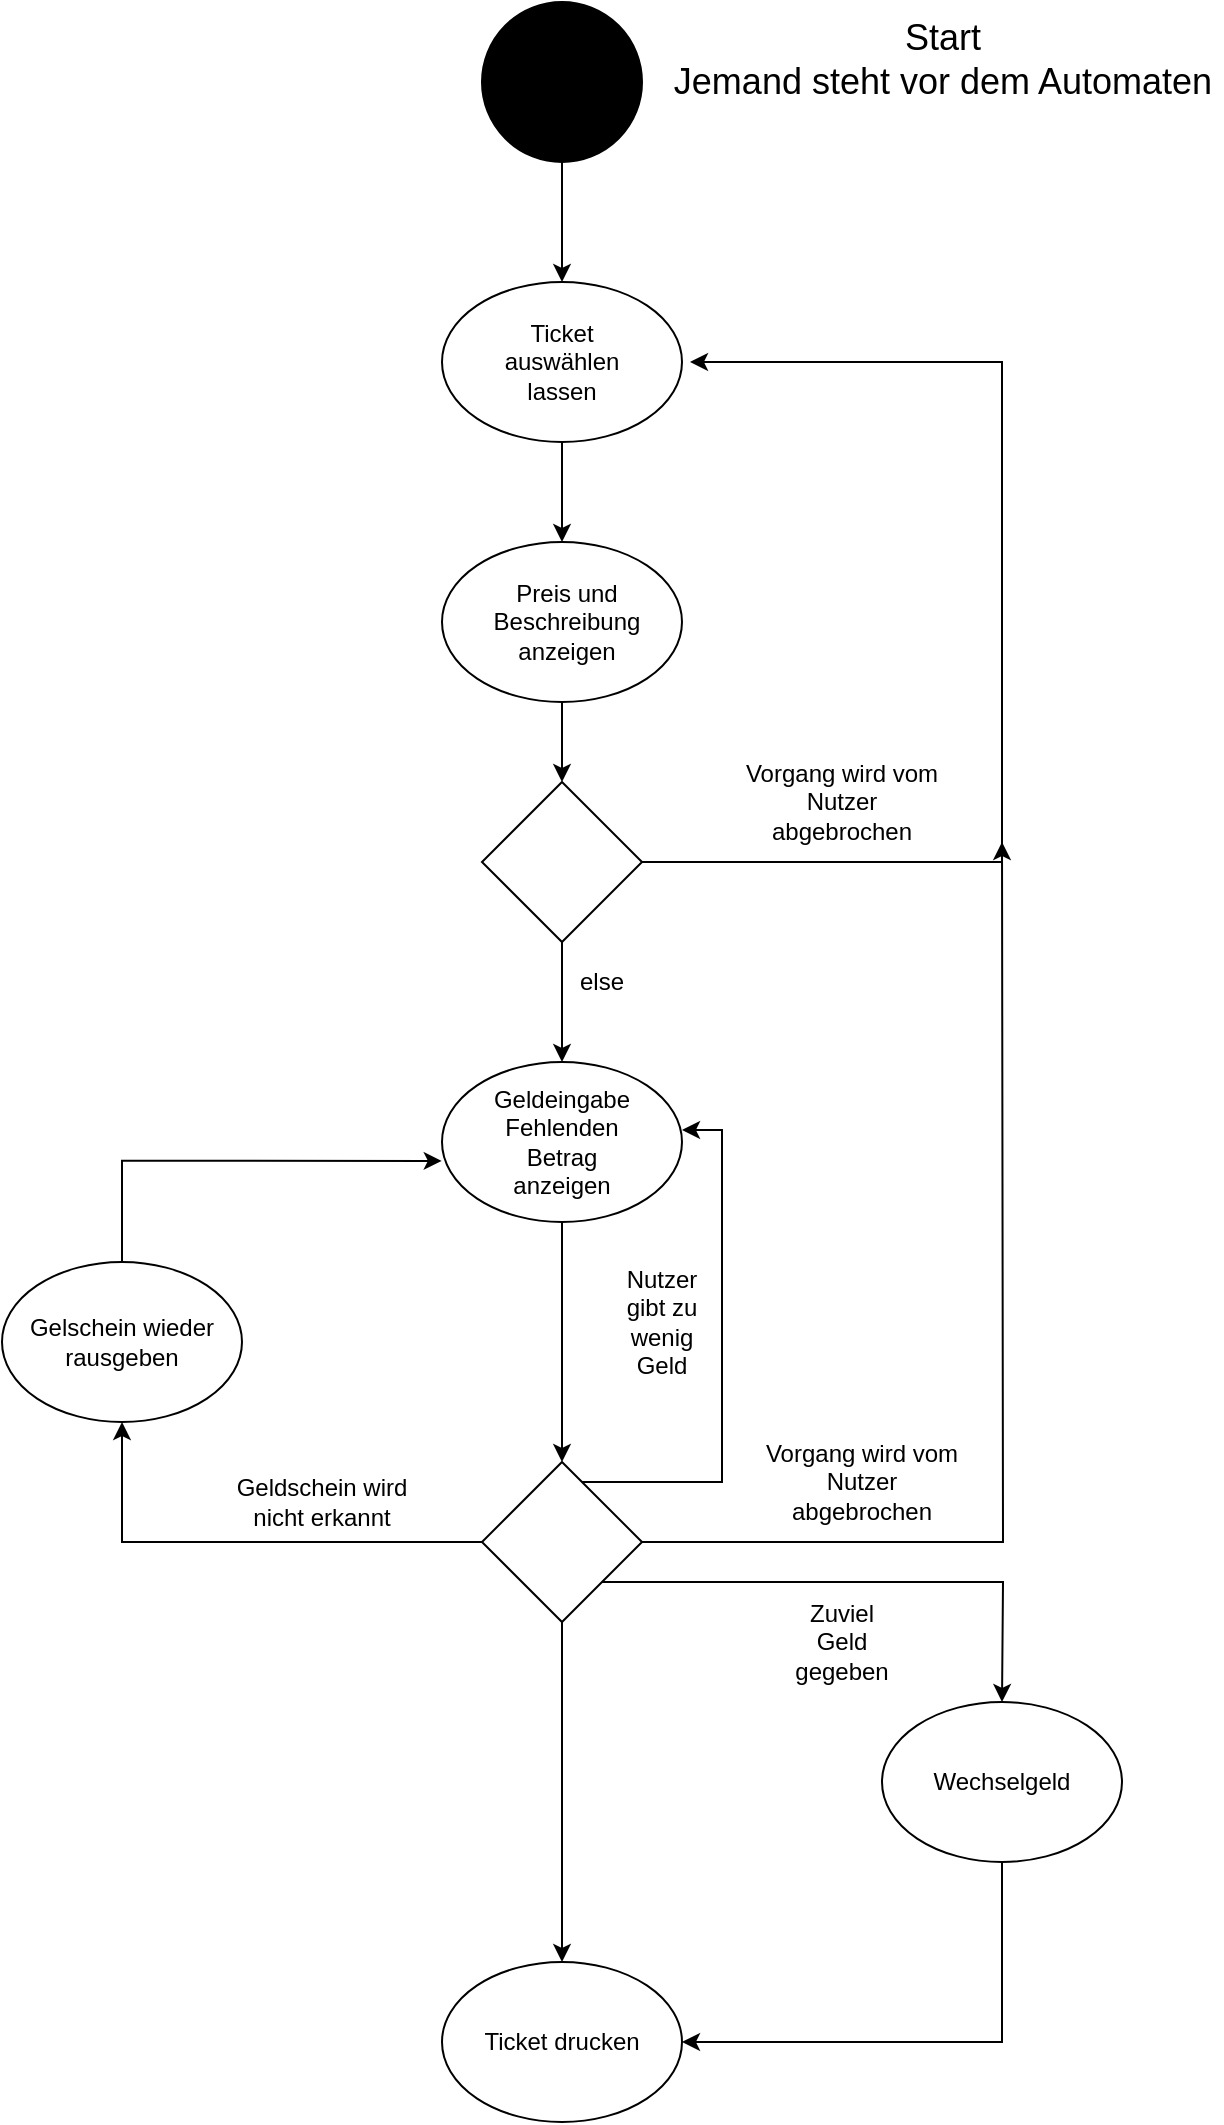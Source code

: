 <mxfile version="14.6.5" type="github">
  <diagram id="C5RBs43oDa-KdzZeNtuy" name="Page-1">
    <mxGraphModel dx="2942" dy="1154" grid="1" gridSize="10" guides="1" tooltips="1" connect="1" arrows="1" fold="1" page="1" pageScale="1" pageWidth="827" pageHeight="1169" math="0" shadow="0">
      <root>
        <mxCell id="WIyWlLk6GJQsqaUBKTNV-0" />
        <mxCell id="WIyWlLk6GJQsqaUBKTNV-1" parent="WIyWlLk6GJQsqaUBKTNV-0" />
        <mxCell id="b1F3duguqw-7LeExhQqV-6" style="edgeStyle=orthogonalEdgeStyle;rounded=0;orthogonalLoop=1;jettySize=auto;html=1;exitX=0.5;exitY=1;exitDx=0;exitDy=0;" parent="WIyWlLk6GJQsqaUBKTNV-1" source="b1F3duguqw-7LeExhQqV-0" edge="1">
          <mxGeometry relative="1" as="geometry">
            <mxPoint x="330" y="150" as="targetPoint" />
          </mxGeometry>
        </mxCell>
        <mxCell id="b1F3duguqw-7LeExhQqV-0" value="" style="ellipse;whiteSpace=wrap;html=1;aspect=fixed;fillColor=#000000;" parent="WIyWlLk6GJQsqaUBKTNV-1" vertex="1">
          <mxGeometry x="290" y="10" width="80" height="80" as="geometry" />
        </mxCell>
        <mxCell id="b1F3duguqw-7LeExhQqV-1" value="&lt;font style=&quot;font-size: 18px&quot;&gt;Start&lt;br&gt;Jemand steht vor dem Automaten&lt;br&gt;&lt;br&gt;&lt;/font&gt;" style="text;html=1;resizable=0;autosize=1;align=center;verticalAlign=middle;points=[];fillColor=none;strokeColor=none;rounded=0;" parent="WIyWlLk6GJQsqaUBKTNV-1" vertex="1">
          <mxGeometry x="380" y="25" width="280" height="50" as="geometry" />
        </mxCell>
        <mxCell id="b1F3duguqw-7LeExhQqV-11" style="edgeStyle=orthogonalEdgeStyle;rounded=0;orthogonalLoop=1;jettySize=auto;html=1;exitX=0.5;exitY=1;exitDx=0;exitDy=0;entryX=0.5;entryY=0;entryDx=0;entryDy=0;" parent="WIyWlLk6GJQsqaUBKTNV-1" source="b1F3duguqw-7LeExhQqV-7" target="b1F3duguqw-7LeExhQqV-10" edge="1">
          <mxGeometry relative="1" as="geometry" />
        </mxCell>
        <mxCell id="b1F3duguqw-7LeExhQqV-7" value="" style="ellipse;whiteSpace=wrap;html=1;fillColor=#FFFFFF;" parent="WIyWlLk6GJQsqaUBKTNV-1" vertex="1">
          <mxGeometry x="270" y="150" width="120" height="80" as="geometry" />
        </mxCell>
        <mxCell id="b1F3duguqw-7LeExhQqV-8" value="Ticket auswählen lassen" style="text;html=1;strokeColor=none;fillColor=none;align=center;verticalAlign=middle;whiteSpace=wrap;rounded=0;" parent="WIyWlLk6GJQsqaUBKTNV-1" vertex="1">
          <mxGeometry x="285" y="180" width="90" height="20" as="geometry" />
        </mxCell>
        <mxCell id="b1F3duguqw-7LeExhQqV-14" style="edgeStyle=orthogonalEdgeStyle;rounded=0;orthogonalLoop=1;jettySize=auto;html=1;exitX=0.5;exitY=1;exitDx=0;exitDy=0;entryX=0.5;entryY=0;entryDx=0;entryDy=0;" parent="WIyWlLk6GJQsqaUBKTNV-1" source="b1F3duguqw-7LeExhQqV-10" target="b1F3duguqw-7LeExhQqV-13" edge="1">
          <mxGeometry relative="1" as="geometry" />
        </mxCell>
        <mxCell id="b1F3duguqw-7LeExhQqV-10" value="" style="ellipse;whiteSpace=wrap;html=1;fillColor=#FFFFFF;" parent="WIyWlLk6GJQsqaUBKTNV-1" vertex="1">
          <mxGeometry x="270" y="280" width="120" height="80" as="geometry" />
        </mxCell>
        <mxCell id="b1F3duguqw-7LeExhQqV-12" value="Preis und Beschreibung anzeigen" style="text;html=1;strokeColor=none;fillColor=none;align=center;verticalAlign=middle;whiteSpace=wrap;rounded=0;" parent="WIyWlLk6GJQsqaUBKTNV-1" vertex="1">
          <mxGeometry x="290" y="310" width="85" height="20" as="geometry" />
        </mxCell>
        <mxCell id="b1F3duguqw-7LeExhQqV-16" style="edgeStyle=orthogonalEdgeStyle;rounded=0;orthogonalLoop=1;jettySize=auto;html=1;exitX=1;exitY=0.5;exitDx=0;exitDy=0;" parent="WIyWlLk6GJQsqaUBKTNV-1" source="b1F3duguqw-7LeExhQqV-13" edge="1">
          <mxGeometry relative="1" as="geometry">
            <mxPoint x="394" y="190" as="targetPoint" />
            <Array as="points">
              <mxPoint x="550" y="440" />
              <mxPoint x="550" y="190" />
              <mxPoint x="394" y="190" />
            </Array>
          </mxGeometry>
        </mxCell>
        <mxCell id="b1F3duguqw-7LeExhQqV-20" style="edgeStyle=orthogonalEdgeStyle;rounded=0;orthogonalLoop=1;jettySize=auto;html=1;exitX=0.5;exitY=1;exitDx=0;exitDy=0;entryX=0.5;entryY=0;entryDx=0;entryDy=0;" parent="WIyWlLk6GJQsqaUBKTNV-1" source="b1F3duguqw-7LeExhQqV-13" target="b1F3duguqw-7LeExhQqV-18" edge="1">
          <mxGeometry relative="1" as="geometry" />
        </mxCell>
        <mxCell id="b1F3duguqw-7LeExhQqV-13" value="" style="rhombus;whiteSpace=wrap;html=1;fillColor=#FFFFFF;" parent="WIyWlLk6GJQsqaUBKTNV-1" vertex="1">
          <mxGeometry x="290" y="400" width="80" height="80" as="geometry" />
        </mxCell>
        <mxCell id="b1F3duguqw-7LeExhQqV-17" value="Vorgang wird vom Nutzer abgebrochen" style="text;html=1;strokeColor=none;fillColor=none;align=center;verticalAlign=middle;whiteSpace=wrap;rounded=0;" parent="WIyWlLk6GJQsqaUBKTNV-1" vertex="1">
          <mxGeometry x="420" y="400" width="100" height="20" as="geometry" />
        </mxCell>
        <mxCell id="b1F3duguqw-7LeExhQqV-22" style="edgeStyle=orthogonalEdgeStyle;rounded=0;orthogonalLoop=1;jettySize=auto;html=1;exitX=0.5;exitY=1;exitDx=0;exitDy=0;entryX=0.5;entryY=0;entryDx=0;entryDy=0;" parent="WIyWlLk6GJQsqaUBKTNV-1" source="b1F3duguqw-7LeExhQqV-18" target="b1F3duguqw-7LeExhQqV-21" edge="1">
          <mxGeometry relative="1" as="geometry" />
        </mxCell>
        <mxCell id="b1F3duguqw-7LeExhQqV-18" value="" style="ellipse;whiteSpace=wrap;html=1;fillColor=#FFFFFF;" parent="WIyWlLk6GJQsqaUBKTNV-1" vertex="1">
          <mxGeometry x="270" y="540" width="120" height="80" as="geometry" />
        </mxCell>
        <mxCell id="b1F3duguqw-7LeExhQqV-19" value="Geldeingabe&lt;br&gt;Fehlenden Betrag anzeigen&lt;br&gt;" style="text;html=1;strokeColor=none;fillColor=none;align=center;verticalAlign=middle;whiteSpace=wrap;rounded=0;" parent="WIyWlLk6GJQsqaUBKTNV-1" vertex="1">
          <mxGeometry x="310" y="570" width="40" height="20" as="geometry" />
        </mxCell>
        <mxCell id="b1F3duguqw-7LeExhQqV-23" style="edgeStyle=orthogonalEdgeStyle;rounded=0;orthogonalLoop=1;jettySize=auto;html=1;exitX=1;exitY=0.5;exitDx=0;exitDy=0;" parent="WIyWlLk6GJQsqaUBKTNV-1" source="b1F3duguqw-7LeExhQqV-21" edge="1">
          <mxGeometry relative="1" as="geometry">
            <mxPoint x="550" y="430" as="targetPoint" />
            <mxPoint x="430" y="780" as="sourcePoint" />
          </mxGeometry>
        </mxCell>
        <mxCell id="b1F3duguqw-7LeExhQqV-25" style="edgeStyle=orthogonalEdgeStyle;rounded=0;orthogonalLoop=1;jettySize=auto;html=1;entryX=1;entryY=0.425;entryDx=0;entryDy=0;entryPerimeter=0;" parent="WIyWlLk6GJQsqaUBKTNV-1" source="b1F3duguqw-7LeExhQqV-21" target="b1F3duguqw-7LeExhQqV-18" edge="1">
          <mxGeometry relative="1" as="geometry">
            <mxPoint x="420" y="570" as="targetPoint" />
            <Array as="points">
              <mxPoint x="410" y="750" />
              <mxPoint x="410" y="574" />
            </Array>
          </mxGeometry>
        </mxCell>
        <mxCell id="b1F3duguqw-7LeExhQqV-29" style="edgeStyle=orthogonalEdgeStyle;rounded=0;orthogonalLoop=1;jettySize=auto;html=1;exitX=0.5;exitY=1;exitDx=0;exitDy=0;" parent="WIyWlLk6GJQsqaUBKTNV-1" source="b1F3duguqw-7LeExhQqV-21" edge="1">
          <mxGeometry relative="1" as="geometry">
            <mxPoint x="330" y="990" as="targetPoint" />
          </mxGeometry>
        </mxCell>
        <mxCell id="b1F3duguqw-7LeExhQqV-32" style="edgeStyle=orthogonalEdgeStyle;rounded=0;orthogonalLoop=1;jettySize=auto;html=1;exitX=1;exitY=1;exitDx=0;exitDy=0;" parent="WIyWlLk6GJQsqaUBKTNV-1" source="b1F3duguqw-7LeExhQqV-21" edge="1">
          <mxGeometry relative="1" as="geometry">
            <mxPoint x="550" y="860" as="targetPoint" />
          </mxGeometry>
        </mxCell>
        <mxCell id="b1F3duguqw-7LeExhQqV-38" style="edgeStyle=orthogonalEdgeStyle;rounded=0;orthogonalLoop=1;jettySize=auto;html=1;exitX=0;exitY=0.5;exitDx=0;exitDy=0;entryX=0.5;entryY=1;entryDx=0;entryDy=0;" parent="WIyWlLk6GJQsqaUBKTNV-1" source="b1F3duguqw-7LeExhQqV-21" target="b1F3duguqw-7LeExhQqV-37" edge="1">
          <mxGeometry relative="1" as="geometry">
            <mxPoint x="100" y="780.286" as="targetPoint" />
          </mxGeometry>
        </mxCell>
        <mxCell id="b1F3duguqw-7LeExhQqV-21" value="" style="rhombus;whiteSpace=wrap;html=1;fillColor=#FFFFFF;" parent="WIyWlLk6GJQsqaUBKTNV-1" vertex="1">
          <mxGeometry x="290" y="740" width="80" height="80" as="geometry" />
        </mxCell>
        <mxCell id="b1F3duguqw-7LeExhQqV-24" value="Vorgang wird vom Nutzer abgebrochen" style="text;html=1;strokeColor=none;fillColor=none;align=center;verticalAlign=middle;whiteSpace=wrap;rounded=0;" parent="WIyWlLk6GJQsqaUBKTNV-1" vertex="1">
          <mxGeometry x="430" y="740" width="100" height="20" as="geometry" />
        </mxCell>
        <mxCell id="b1F3duguqw-7LeExhQqV-26" value="Nutzer gibt zu wenig Geld" style="text;html=1;strokeColor=none;fillColor=none;align=center;verticalAlign=middle;whiteSpace=wrap;rounded=0;" parent="WIyWlLk6GJQsqaUBKTNV-1" vertex="1">
          <mxGeometry x="360" y="660" width="40" height="20" as="geometry" />
        </mxCell>
        <mxCell id="b1F3duguqw-7LeExhQqV-30" value="Ticket drucken" style="ellipse;whiteSpace=wrap;html=1;fillColor=#FFFFFF;" parent="WIyWlLk6GJQsqaUBKTNV-1" vertex="1">
          <mxGeometry x="270" y="990" width="120" height="80" as="geometry" />
        </mxCell>
        <mxCell id="b1F3duguqw-7LeExhQqV-35" style="edgeStyle=orthogonalEdgeStyle;rounded=0;orthogonalLoop=1;jettySize=auto;html=1;exitX=0.5;exitY=1;exitDx=0;exitDy=0;entryX=1;entryY=0.5;entryDx=0;entryDy=0;" parent="WIyWlLk6GJQsqaUBKTNV-1" source="b1F3duguqw-7LeExhQqV-33" target="b1F3duguqw-7LeExhQqV-30" edge="1">
          <mxGeometry relative="1" as="geometry">
            <mxPoint x="500" y="1030" as="targetPoint" />
            <Array as="points">
              <mxPoint x="550" y="1030" />
            </Array>
          </mxGeometry>
        </mxCell>
        <mxCell id="b1F3duguqw-7LeExhQqV-33" value="Wechselgeld" style="ellipse;whiteSpace=wrap;html=1;fillColor=#FFFFFF;" parent="WIyWlLk6GJQsqaUBKTNV-1" vertex="1">
          <mxGeometry x="490" y="860" width="120" height="80" as="geometry" />
        </mxCell>
        <mxCell id="b1F3duguqw-7LeExhQqV-34" value="Zuviel Geld gegeben" style="text;html=1;strokeColor=none;fillColor=none;align=center;verticalAlign=middle;whiteSpace=wrap;rounded=0;" parent="WIyWlLk6GJQsqaUBKTNV-1" vertex="1">
          <mxGeometry x="450" y="820" width="40" height="20" as="geometry" />
        </mxCell>
        <mxCell id="b1F3duguqw-7LeExhQqV-39" style="edgeStyle=orthogonalEdgeStyle;rounded=0;orthogonalLoop=1;jettySize=auto;html=1;exitX=0.5;exitY=0;exitDx=0;exitDy=0;entryX=-0.001;entryY=0.618;entryDx=0;entryDy=0;entryPerimeter=0;" parent="WIyWlLk6GJQsqaUBKTNV-1" source="b1F3duguqw-7LeExhQqV-37" target="b1F3duguqw-7LeExhQqV-18" edge="1">
          <mxGeometry relative="1" as="geometry" />
        </mxCell>
        <mxCell id="b1F3duguqw-7LeExhQqV-37" value="Gelschein wieder rausgeben" style="ellipse;whiteSpace=wrap;html=1;fillColor=#FFFFFF;" parent="WIyWlLk6GJQsqaUBKTNV-1" vertex="1">
          <mxGeometry x="50" y="640" width="120" height="80" as="geometry" />
        </mxCell>
        <mxCell id="b1F3duguqw-7LeExhQqV-40" value="Geldschein wird nicht erkannt&lt;br&gt;" style="text;html=1;strokeColor=none;fillColor=none;align=center;verticalAlign=middle;whiteSpace=wrap;rounded=0;" parent="WIyWlLk6GJQsqaUBKTNV-1" vertex="1">
          <mxGeometry x="160" y="750" width="100" height="20" as="geometry" />
        </mxCell>
        <mxCell id="b1F3duguqw-7LeExhQqV-41" value="else&lt;br&gt;" style="text;html=1;strokeColor=none;fillColor=none;align=center;verticalAlign=middle;whiteSpace=wrap;rounded=0;" parent="WIyWlLk6GJQsqaUBKTNV-1" vertex="1">
          <mxGeometry x="330" y="490" width="40" height="20" as="geometry" />
        </mxCell>
      </root>
    </mxGraphModel>
  </diagram>
</mxfile>
